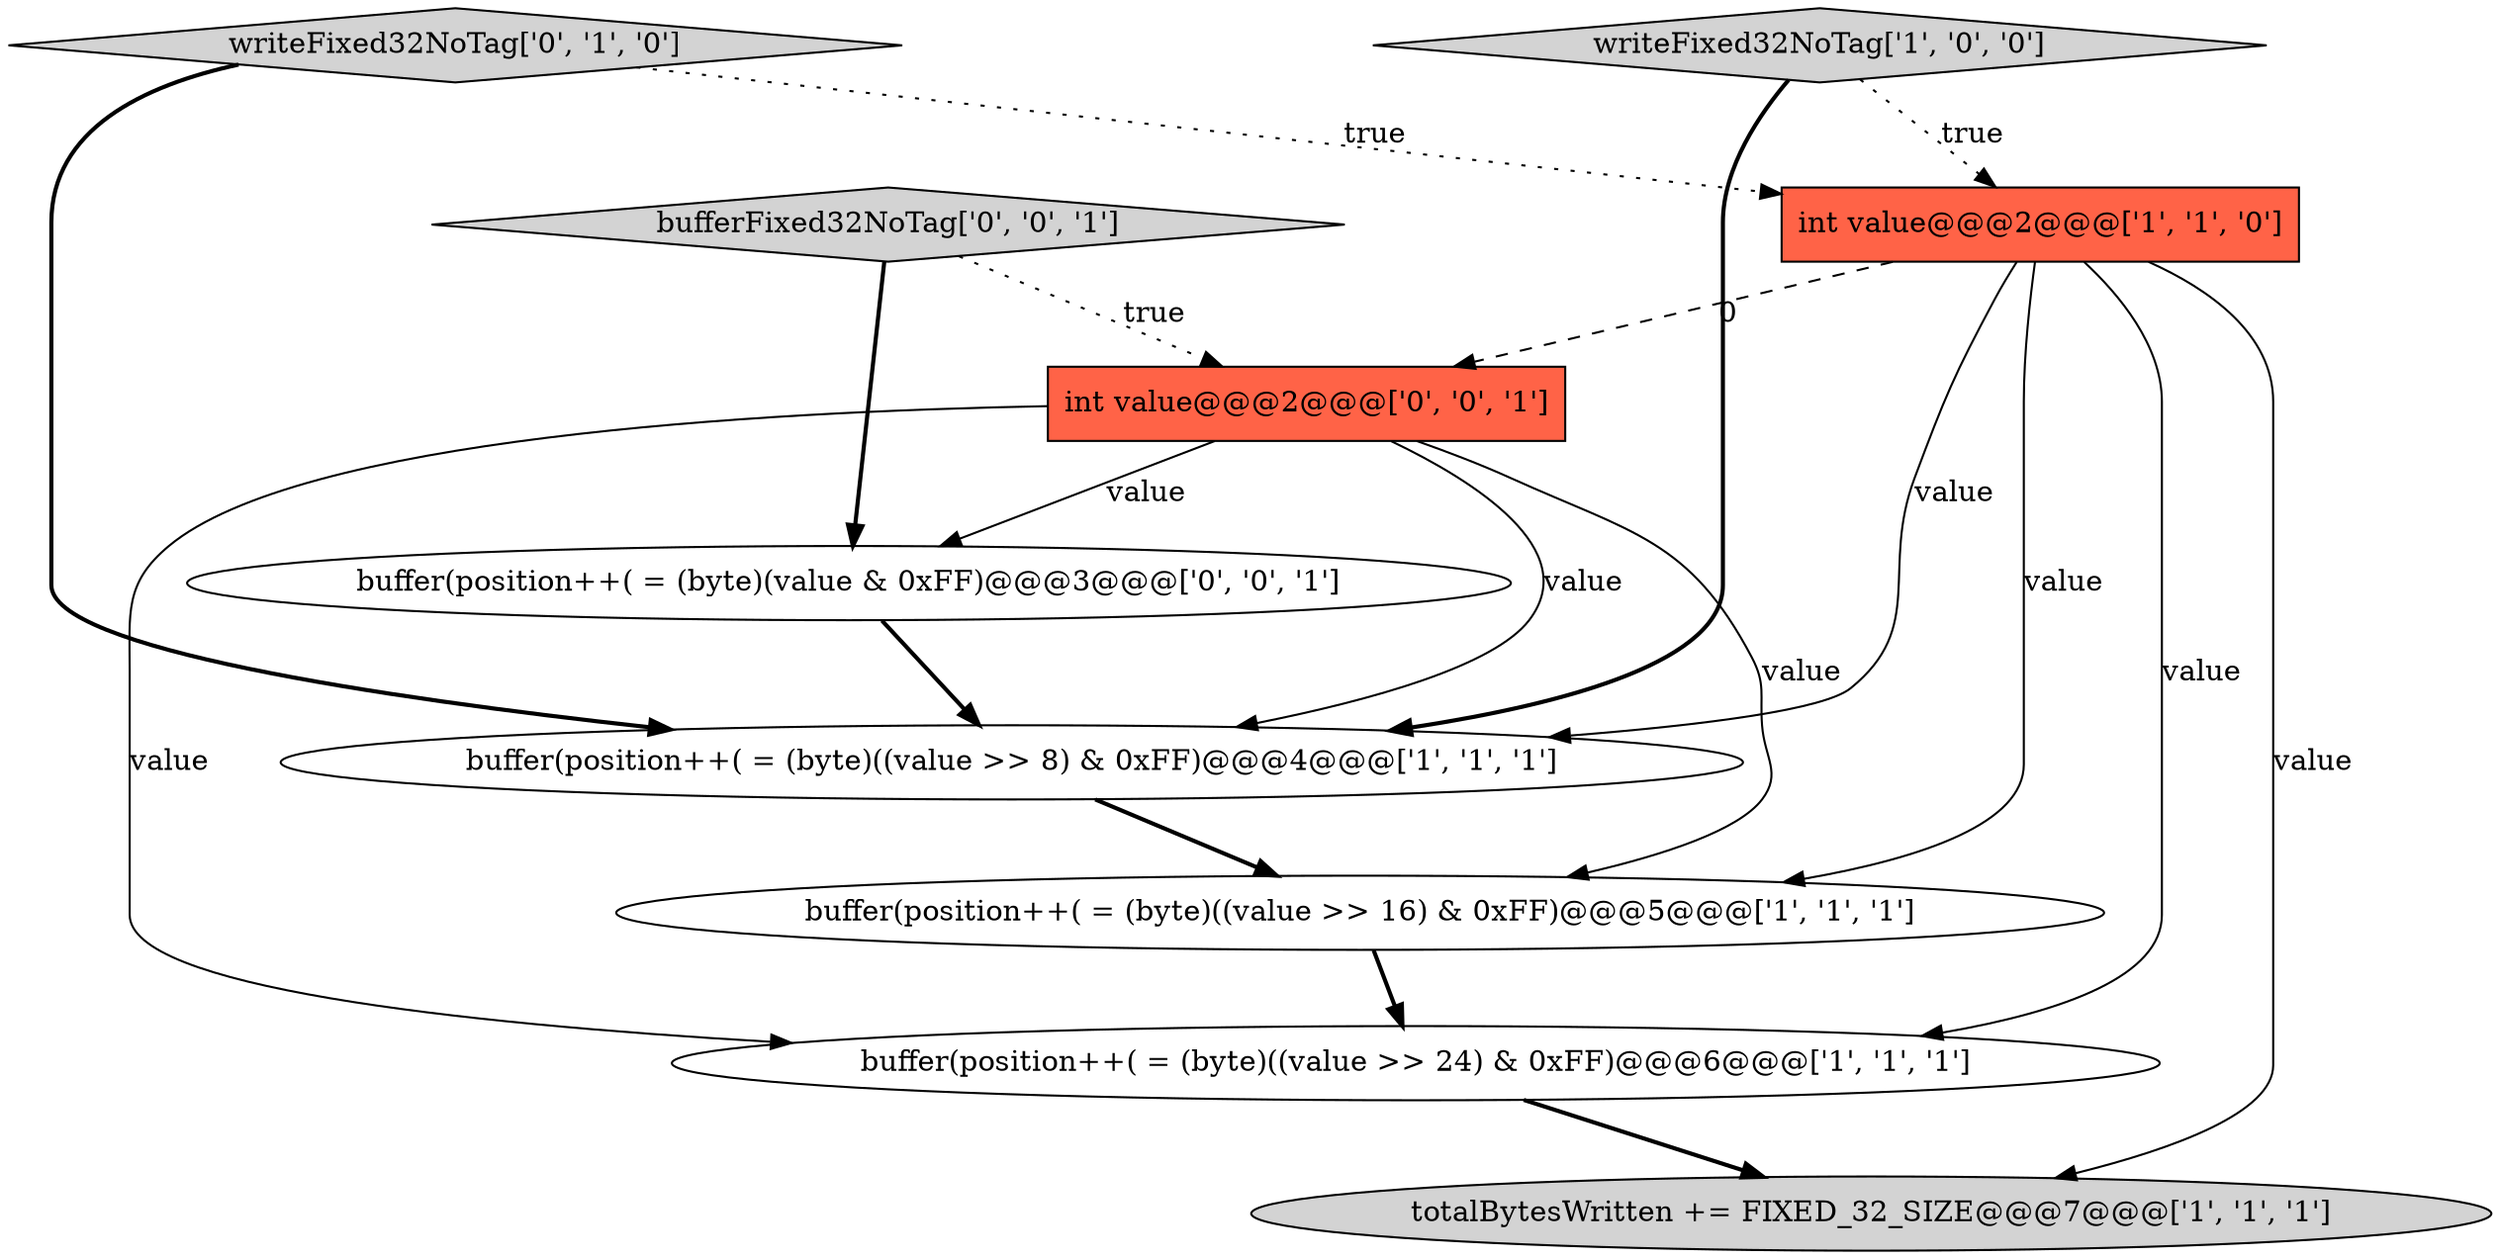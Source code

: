 digraph {
2 [style = filled, label = "totalBytesWritten += FIXED_32_SIZE@@@7@@@['1', '1', '1']", fillcolor = lightgray, shape = ellipse image = "AAA0AAABBB1BBB"];
0 [style = filled, label = "buffer(position++( = (byte)((value >> 8) & 0xFF)@@@4@@@['1', '1', '1']", fillcolor = white, shape = ellipse image = "AAA0AAABBB1BBB"];
4 [style = filled, label = "buffer(position++( = (byte)((value >> 24) & 0xFF)@@@6@@@['1', '1', '1']", fillcolor = white, shape = ellipse image = "AAA0AAABBB1BBB"];
6 [style = filled, label = "writeFixed32NoTag['0', '1', '0']", fillcolor = lightgray, shape = diamond image = "AAA0AAABBB2BBB"];
7 [style = filled, label = "bufferFixed32NoTag['0', '0', '1']", fillcolor = lightgray, shape = diamond image = "AAA0AAABBB3BBB"];
3 [style = filled, label = "writeFixed32NoTag['1', '0', '0']", fillcolor = lightgray, shape = diamond image = "AAA0AAABBB1BBB"];
1 [style = filled, label = "int value@@@2@@@['1', '1', '0']", fillcolor = tomato, shape = box image = "AAA0AAABBB1BBB"];
5 [style = filled, label = "buffer(position++( = (byte)((value >> 16) & 0xFF)@@@5@@@['1', '1', '1']", fillcolor = white, shape = ellipse image = "AAA0AAABBB1BBB"];
8 [style = filled, label = "int value@@@2@@@['0', '0', '1']", fillcolor = tomato, shape = box image = "AAA0AAABBB3BBB"];
9 [style = filled, label = "buffer(position++( = (byte)(value & 0xFF)@@@3@@@['0', '0', '1']", fillcolor = white, shape = ellipse image = "AAA0AAABBB3BBB"];
8->5 [style = solid, label="value"];
6->0 [style = bold, label=""];
8->0 [style = solid, label="value"];
8->9 [style = solid, label="value"];
1->4 [style = solid, label="value"];
1->5 [style = solid, label="value"];
1->0 [style = solid, label="value"];
6->1 [style = dotted, label="true"];
0->5 [style = bold, label=""];
8->4 [style = solid, label="value"];
1->8 [style = dashed, label="0"];
9->0 [style = bold, label=""];
3->0 [style = bold, label=""];
3->1 [style = dotted, label="true"];
1->2 [style = solid, label="value"];
5->4 [style = bold, label=""];
4->2 [style = bold, label=""];
7->9 [style = bold, label=""];
7->8 [style = dotted, label="true"];
}
